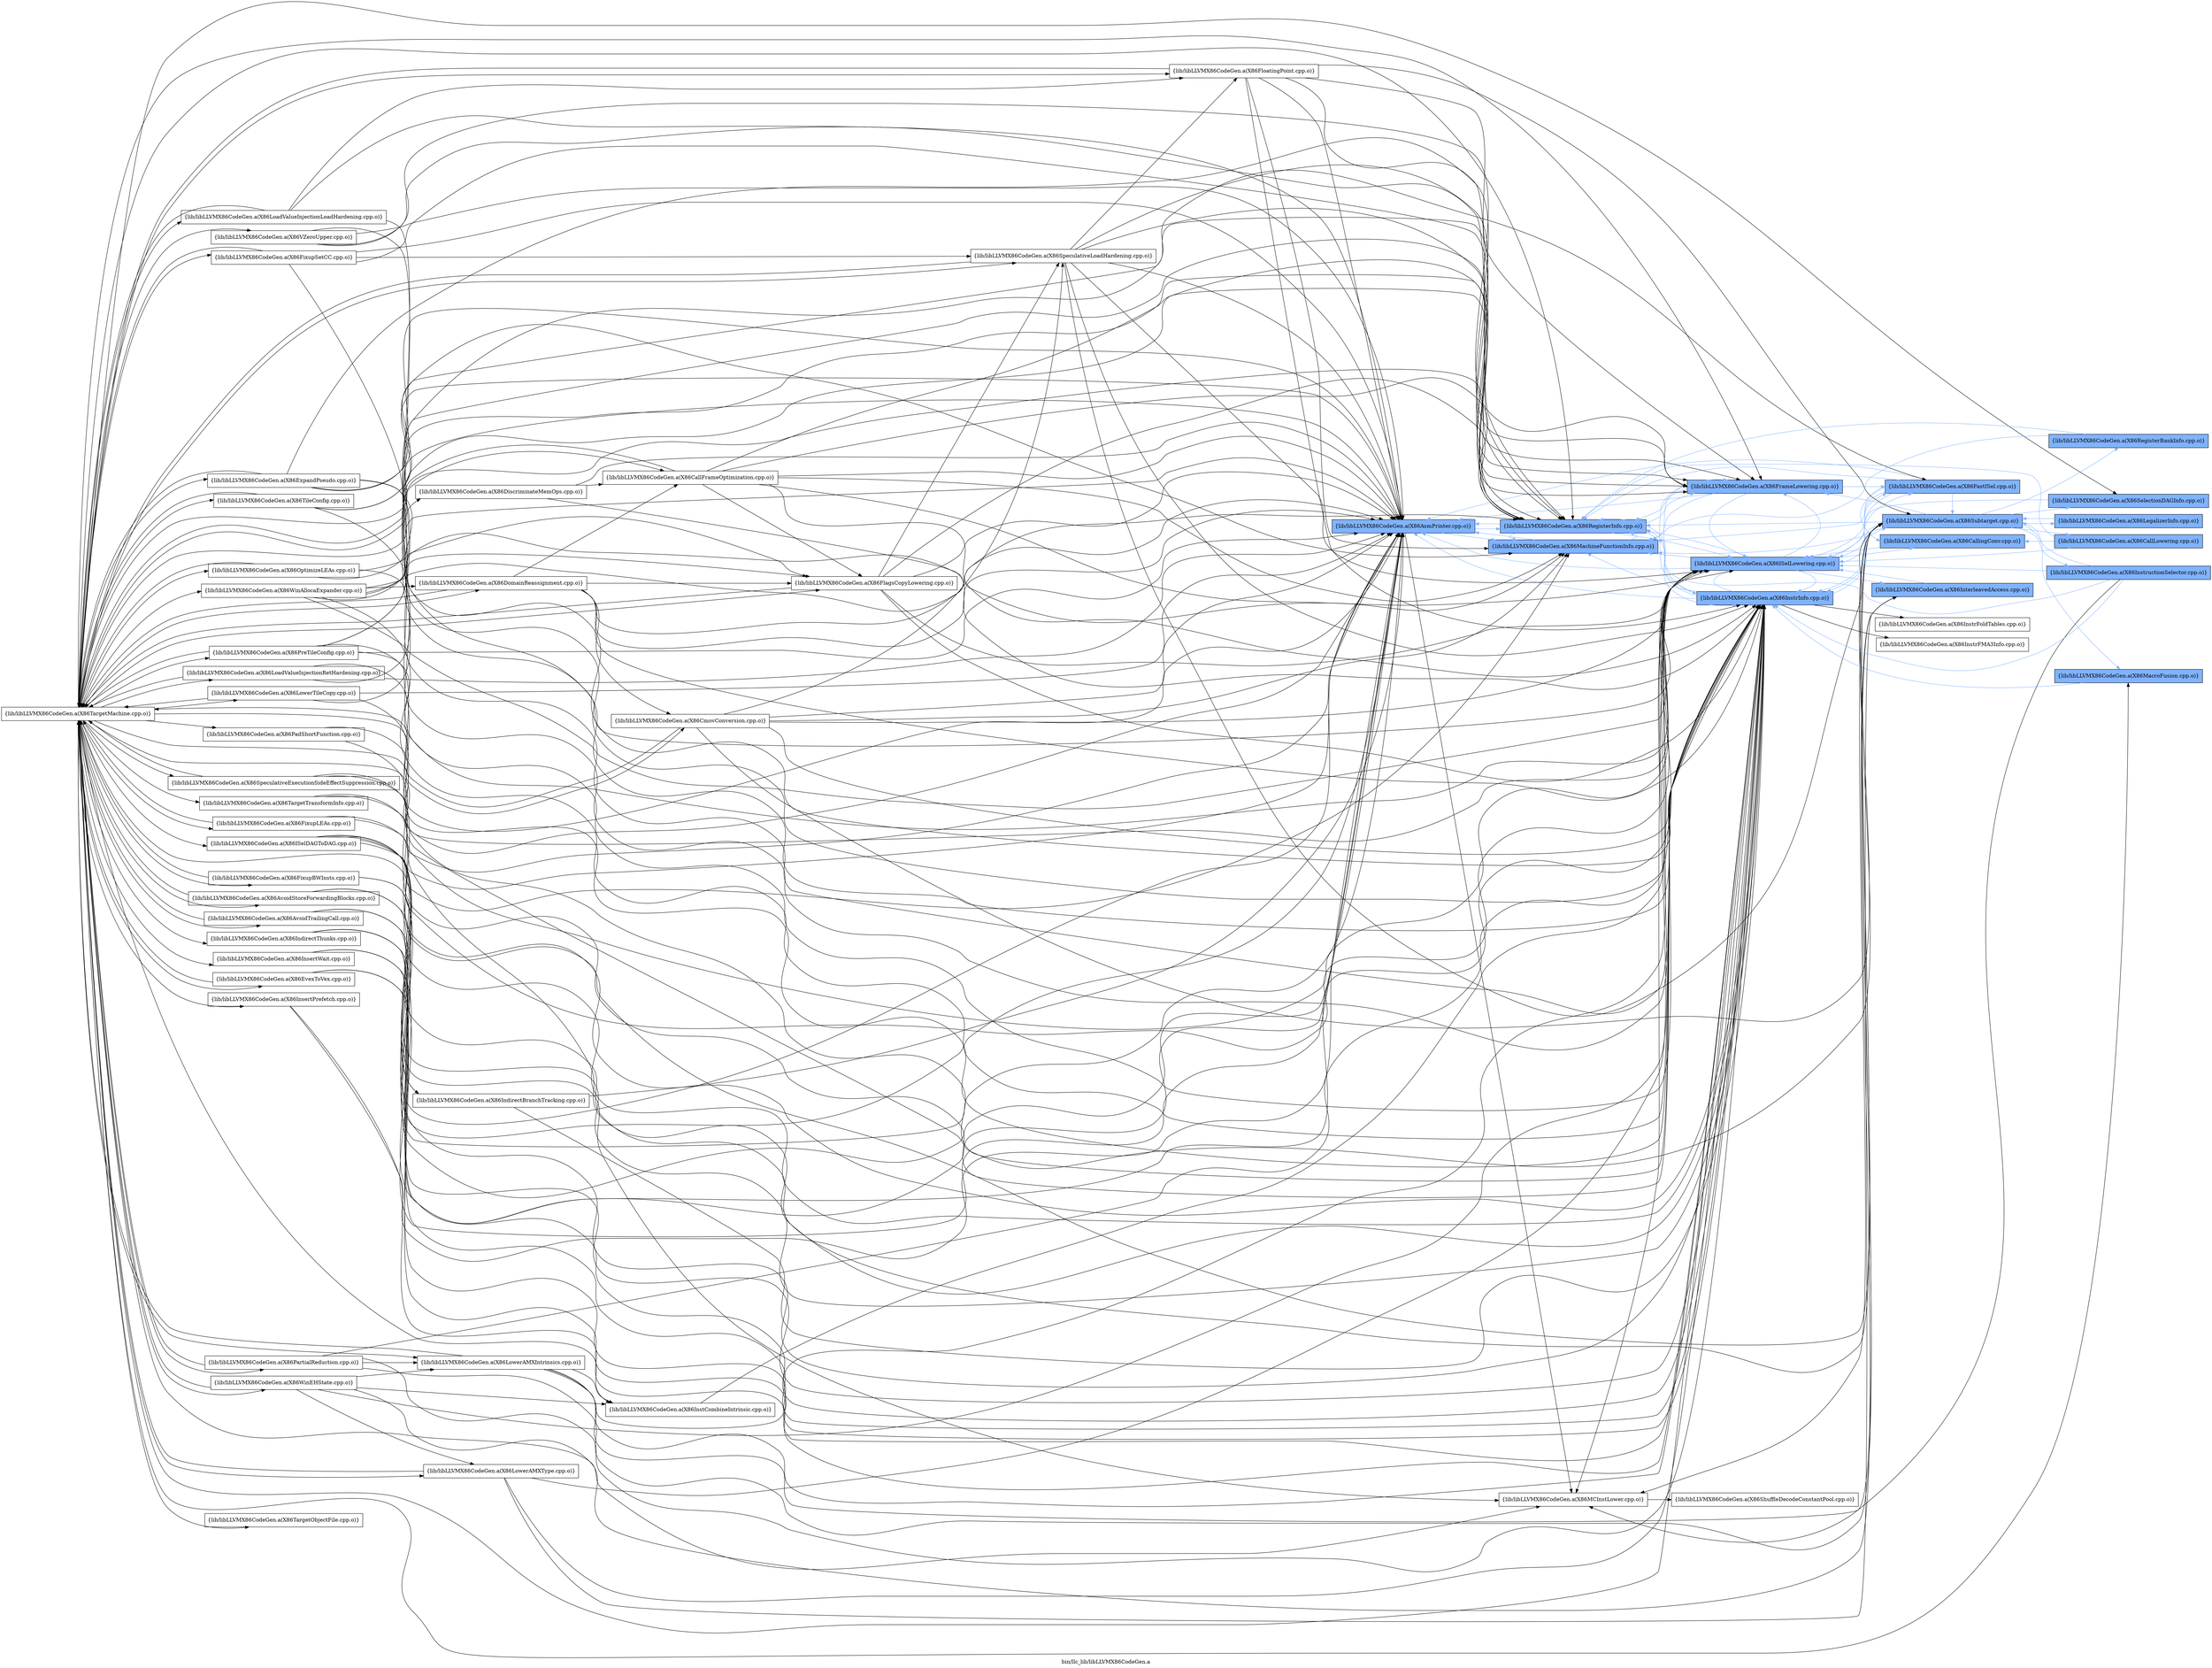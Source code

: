 digraph "bin/llc_lib/libLLVMX86CodeGen.a" {
	label="bin/llc_lib/libLLVMX86CodeGen.a";
	rankdir=LR;
	{ rank=same; Node0x55f0c0a354a8;  }
	{ rank=same; Node0x55f0c0a34828; Node0x55f0c0a341e8; Node0x55f0c0a33f18;  }
	{ rank=same; Node0x55f0c0a44b88; Node0x55f0c0a43aa8; Node0x55f0c0a42a68; Node0x55f0c0a46c58;  }
	{ rank=same; Node0x55f0c0a42ce8; Node0x55f0c0a45998; Node0x55f0c0a45808; Node0x55f0c0a3f688; Node0x55f0c0a46f28; Node0x55f0c0a466b8;  }

	Node0x55f0c0a354a8 [shape=record,shape=box,group=1,style=filled,fillcolor="0.600000 0.5 1",label="{lib/libLLVMX86CodeGen.a(X86AsmPrinter.cpp.o)}"];
	Node0x55f0c0a354a8 -> Node0x55f0c0a34828;
	Node0x55f0c0a354a8 -> Node0x55f0c0a341e8[color="0.600000 0.5 1"];
	Node0x55f0c0a354a8 -> Node0x55f0c0a33f18[color="0.600000 0.5 1"];
	Node0x55f0c0a430a8 [shape=record,shape=box,group=0,label="{lib/libLLVMX86CodeGen.a(X86TargetMachine.cpp.o)}"];
	Node0x55f0c0a430a8 -> Node0x55f0c0a354a8;
	Node0x55f0c0a430a8 -> Node0x55f0c0a34828;
	Node0x55f0c0a430a8 -> Node0x55f0c0a33f18;
	Node0x55f0c0a430a8 -> Node0x55f0c0a3bf88;
	Node0x55f0c0a430a8 -> Node0x55f0c0a3d108;
	Node0x55f0c0a430a8 -> Node0x55f0c0a3cc58;
	Node0x55f0c0a430a8 -> Node0x55f0c0a38338;
	Node0x55f0c0a430a8 -> Node0x55f0c0a39418;
	Node0x55f0c0a430a8 -> Node0x55f0c0a39c38;
	Node0x55f0c0a430a8 -> Node0x55f0c0a39aa8;
	Node0x55f0c0a430a8 -> Node0x55f0c0a3a228;
	Node0x55f0c0a430a8 -> Node0x55f0c0a36038;
	Node0x55f0c0a430a8 -> Node0x55f0c0a36c68;
	Node0x55f0c0a430a8 -> Node0x55f0c0a368f8;
	Node0x55f0c0a430a8 -> Node0x55f0c0a43aa8;
	Node0x55f0c0a430a8 -> Node0x55f0c0a42a68;
	Node0x55f0c0a430a8 -> Node0x55f0c0a46c58;
	Node0x55f0c0a430a8 -> Node0x55f0c0a3f688;
	Node0x55f0c0a430a8 -> Node0x55f0c0a3ef08;
	Node0x55f0c0a430a8 -> Node0x55f0c0a434b8;
	Node0x55f0c0a430a8 -> Node0x55f0c0a42928;
	Node0x55f0c0a430a8 -> Node0x55f0c0a47068;
	Node0x55f0c0a430a8 -> Node0x55f0c0a46898;
	Node0x55f0c0a430a8 -> Node0x55f0c0a463e8;
	Node0x55f0c0a430a8 -> Node0x55f0c0a45ad8;
	Node0x55f0c0a430a8 -> Node0x55f0c0a3b128;
	Node0x55f0c0a430a8 -> Node0x55f0c0a3af48;
	Node0x55f0c0a430a8 -> Node0x55f0c0a3a098;
	Node0x55f0c0a430a8 -> Node0x55f0c0a39ff8;
	Node0x55f0c0a430a8 -> Node0x55f0c0a39328;
	Node0x55f0c0a430a8 -> Node0x55f0c0a39148;
	Node0x55f0c0a430a8 -> Node0x55f0c0a384c8;
	Node0x55f0c0a430a8 -> Node0x55f0c0a38248;
	Node0x55f0c0a430a8 -> Node0x55f0c0a37a78;
	Node0x55f0c0a430a8 -> Node0x55f0c0a372a8;
	Node0x55f0c0a430a8 -> Node0x55f0c0a36b78;
	Node0x55f0c0a430a8 -> Node0x55f0c0a420b8;
	Node0x55f0c0a430a8 -> Node0x55f0c0a41988;
	Node0x55f0c0a430a8 -> Node0x55f0c0a3d888;
	Node0x55f0c0a430a8 -> Node0x55f0c0a3e508;
	Node0x55f0c0a430a8 -> Node0x55f0c0a3dc98;
	Node0x55f0c0a430a8 -> Node0x55f0c0a3e9b8;
	Node0x55f0c0a430a8 -> Node0x55f0c0a3f6d8;
	Node0x55f0c0a430a8 -> Node0x55f0c0a4f588;
	Node0x55f0c0a430a8 -> Node0x55f0c0a4fcb8;
	Node0x55f0c0a34828 [shape=record,shape=box,group=0,label="{lib/libLLVMX86CodeGen.a(X86MCInstLower.cpp.o)}"];
	Node0x55f0c0a34828 -> Node0x55f0c0a44b88;
	Node0x55f0c0a341e8 [shape=record,shape=box,group=1,style=filled,fillcolor="0.600000 0.5 1",label="{lib/libLLVMX86CodeGen.a(X86MachineFunctionInfo.cpp.o)}"];
	Node0x55f0c0a341e8 -> Node0x55f0c0a354a8[color="0.600000 0.5 1"];
	Node0x55f0c0a341e8 -> Node0x55f0c0a33f18[color="0.600000 0.5 1"];
	Node0x55f0c0a33f18 [shape=record,shape=box,group=1,style=filled,fillcolor="0.600000 0.5 1",label="{lib/libLLVMX86CodeGen.a(X86RegisterInfo.cpp.o)}"];
	Node0x55f0c0a33f18 -> Node0x55f0c0a354a8[color="0.600000 0.5 1"];
	Node0x55f0c0a33f18 -> Node0x55f0c0a341e8[color="0.600000 0.5 1"];
	Node0x55f0c0a33f18 -> Node0x55f0c0a43aa8[color="0.600000 0.5 1"];
	Node0x55f0c0a33f18 -> Node0x55f0c0a42a68[color="0.600000 0.5 1"];
	Node0x55f0c0a33f18 -> Node0x55f0c0a46c58[color="0.600000 0.5 1"];
	Node0x55f0c0a44b88 [shape=record,shape=box,group=0,label="{lib/libLLVMX86CodeGen.a(X86ShuffleDecodeConstantPool.cpp.o)}"];
	Node0x55f0c0a43aa8 [shape=record,shape=box,group=1,style=filled,fillcolor="0.600000 0.5 1",label="{lib/libLLVMX86CodeGen.a(X86ISelLowering.cpp.o)}"];
	Node0x55f0c0a43aa8 -> Node0x55f0c0a354a8[color="0.600000 0.5 1"];
	Node0x55f0c0a43aa8 -> Node0x55f0c0a34828;
	Node0x55f0c0a43aa8 -> Node0x55f0c0a341e8[color="0.600000 0.5 1"];
	Node0x55f0c0a43aa8 -> Node0x55f0c0a33f18[color="0.600000 0.5 1"];
	Node0x55f0c0a43aa8 -> Node0x55f0c0a42ce8[color="0.600000 0.5 1"];
	Node0x55f0c0a43aa8 -> Node0x55f0c0a42a68[color="0.600000 0.5 1"];
	Node0x55f0c0a43aa8 -> Node0x55f0c0a46c58[color="0.600000 0.5 1"];
	Node0x55f0c0a43aa8 -> Node0x55f0c0a45998[color="0.600000 0.5 1"];
	Node0x55f0c0a43aa8 -> Node0x55f0c0a45808[color="0.600000 0.5 1"];
	Node0x55f0c0a43aa8 -> Node0x55f0c0a3f688[color="0.600000 0.5 1"];
	Node0x55f0c0a42a68 [shape=record,shape=box,group=1,style=filled,fillcolor="0.600000 0.5 1",label="{lib/libLLVMX86CodeGen.a(X86InstrInfo.cpp.o)}"];
	Node0x55f0c0a42a68 -> Node0x55f0c0a354a8[color="0.600000 0.5 1"];
	Node0x55f0c0a42a68 -> Node0x55f0c0a341e8[color="0.600000 0.5 1"];
	Node0x55f0c0a42a68 -> Node0x55f0c0a33f18[color="0.600000 0.5 1"];
	Node0x55f0c0a42a68 -> Node0x55f0c0a43aa8[color="0.600000 0.5 1"];
	Node0x55f0c0a42a68 -> Node0x55f0c0a42ce8[color="0.600000 0.5 1"];
	Node0x55f0c0a42a68 -> Node0x55f0c0a46f28;
	Node0x55f0c0a42a68 -> Node0x55f0c0a46c58[color="0.600000 0.5 1"];
	Node0x55f0c0a42a68 -> Node0x55f0c0a466b8;
	Node0x55f0c0a46c58 [shape=record,shape=box,group=1,style=filled,fillcolor="0.600000 0.5 1",label="{lib/libLLVMX86CodeGen.a(X86FrameLowering.cpp.o)}"];
	Node0x55f0c0a46c58 -> Node0x55f0c0a354a8[color="0.600000 0.5 1"];
	Node0x55f0c0a46c58 -> Node0x55f0c0a341e8[color="0.600000 0.5 1"];
	Node0x55f0c0a46c58 -> Node0x55f0c0a33f18[color="0.600000 0.5 1"];
	Node0x55f0c0a46c58 -> Node0x55f0c0a43aa8[color="0.600000 0.5 1"];
	Node0x55f0c0a46c58 -> Node0x55f0c0a42ce8[color="0.600000 0.5 1"];
	Node0x55f0c0a46c58 -> Node0x55f0c0a42a68[color="0.600000 0.5 1"];
	Node0x55f0c0a42ce8 [shape=record,shape=box,group=1,style=filled,fillcolor="0.600000 0.5 1",label="{lib/libLLVMX86CodeGen.a(X86FastISel.cpp.o)}"];
	Node0x55f0c0a42ce8 -> Node0x55f0c0a354a8[color="0.600000 0.5 1"];
	Node0x55f0c0a42ce8 -> Node0x55f0c0a341e8[color="0.600000 0.5 1"];
	Node0x55f0c0a42ce8 -> Node0x55f0c0a33f18[color="0.600000 0.5 1"];
	Node0x55f0c0a42ce8 -> Node0x55f0c0a43aa8[color="0.600000 0.5 1"];
	Node0x55f0c0a42ce8 -> Node0x55f0c0a42a68[color="0.600000 0.5 1"];
	Node0x55f0c0a42ce8 -> Node0x55f0c0a45998[color="0.600000 0.5 1"];
	Node0x55f0c0a42ce8 -> Node0x55f0c0a3f688[color="0.600000 0.5 1"];
	Node0x55f0c0a45998 [shape=record,shape=box,group=1,style=filled,fillcolor="0.600000 0.5 1",label="{lib/libLLVMX86CodeGen.a(X86CallingConv.cpp.o)}"];
	Node0x55f0c0a45998 -> Node0x55f0c0a43aa8[color="0.600000 0.5 1"];
	Node0x55f0c0a45808 [shape=record,shape=box,group=1,style=filled,fillcolor="0.600000 0.5 1",label="{lib/libLLVMX86CodeGen.a(X86InterleavedAccess.cpp.o)}"];
	Node0x55f0c0a45808 -> Node0x55f0c0a43aa8[color="0.600000 0.5 1"];
	Node0x55f0c0a3f688 [shape=record,shape=box,group=1,style=filled,fillcolor="0.600000 0.5 1",label="{lib/libLLVMX86CodeGen.a(X86Subtarget.cpp.o)}"];
	Node0x55f0c0a3f688 -> Node0x55f0c0a34828;
	Node0x55f0c0a3f688 -> Node0x55f0c0a341e8[color="0.600000 0.5 1"];
	Node0x55f0c0a3f688 -> Node0x55f0c0a33f18[color="0.600000 0.5 1"];
	Node0x55f0c0a3f688 -> Node0x55f0c0a43aa8[color="0.600000 0.5 1"];
	Node0x55f0c0a3f688 -> Node0x55f0c0a42a68[color="0.600000 0.5 1"];
	Node0x55f0c0a3f688 -> Node0x55f0c0a46c58[color="0.600000 0.5 1"];
	Node0x55f0c0a3f688 -> Node0x55f0c0a3ef08[color="0.600000 0.5 1"];
	Node0x55f0c0a3f688 -> Node0x55f0c0a40088[color="0.600000 0.5 1"];
	Node0x55f0c0a3f688 -> Node0x55f0c0a3fe58[color="0.600000 0.5 1"];
	Node0x55f0c0a3f688 -> Node0x55f0c0a443b8[color="0.600000 0.5 1"];
	Node0x55f0c0a3f688 -> Node0x55f0c0a43b98[color="0.600000 0.5 1"];
	Node0x55f0c0a3f688 -> Node0x55f0c0a434b8[color="0.600000 0.5 1"];
	Node0x55f0c0a46f28 [shape=record,shape=box,group=0,label="{lib/libLLVMX86CodeGen.a(X86InstrFoldTables.cpp.o)}"];
	Node0x55f0c0a466b8 [shape=record,shape=box,group=0,label="{lib/libLLVMX86CodeGen.a(X86InstrFMA3Info.cpp.o)}"];
	Node0x55f0c0a3ef08 [shape=record,shape=box,group=1,style=filled,fillcolor="0.600000 0.5 1",label="{lib/libLLVMX86CodeGen.a(X86SelectionDAGInfo.cpp.o)}"];
	Node0x55f0c0a3ef08 -> Node0x55f0c0a43aa8[color="0.600000 0.5 1"];
	Node0x55f0c0a40088 [shape=record,shape=box,group=1,style=filled,fillcolor="0.600000 0.5 1",label="{lib/libLLVMX86CodeGen.a(X86CallLowering.cpp.o)}"];
	Node0x55f0c0a40088 -> Node0x55f0c0a33f18[color="0.600000 0.5 1"];
	Node0x55f0c0a40088 -> Node0x55f0c0a43aa8[color="0.600000 0.5 1"];
	Node0x55f0c0a40088 -> Node0x55f0c0a45998[color="0.600000 0.5 1"];
	Node0x55f0c0a3fe58 [shape=record,shape=box,group=1,style=filled,fillcolor="0.600000 0.5 1",label="{lib/libLLVMX86CodeGen.a(X86LegalizerInfo.cpp.o)}"];
	Node0x55f0c0a3fe58 -> Node0x55f0c0a3f688[color="0.600000 0.5 1"];
	Node0x55f0c0a443b8 [shape=record,shape=box,group=1,style=filled,fillcolor="0.600000 0.5 1",label="{lib/libLLVMX86CodeGen.a(X86RegisterBankInfo.cpp.o)}"];
	Node0x55f0c0a443b8 -> Node0x55f0c0a341e8[color="0.600000 0.5 1"];
	Node0x55f0c0a443b8 -> Node0x55f0c0a33f18[color="0.600000 0.5 1"];
	Node0x55f0c0a43b98 [shape=record,shape=box,group=1,style=filled,fillcolor="0.600000 0.5 1",label="{lib/libLLVMX86CodeGen.a(X86InstructionSelector.cpp.o)}"];
	Node0x55f0c0a43b98 -> Node0x55f0c0a34828;
	Node0x55f0c0a43b98 -> Node0x55f0c0a33f18[color="0.600000 0.5 1"];
	Node0x55f0c0a43b98 -> Node0x55f0c0a43aa8[color="0.600000 0.5 1"];
	Node0x55f0c0a43b98 -> Node0x55f0c0a42a68[color="0.600000 0.5 1"];
	Node0x55f0c0a43b98 -> Node0x55f0c0a3f688[color="0.600000 0.5 1"];
	Node0x55f0c0a434b8 [shape=record,shape=box,group=1,style=filled,fillcolor="0.600000 0.5 1",label="{lib/libLLVMX86CodeGen.a(X86MacroFusion.cpp.o)}"];
	Node0x55f0c0a434b8 -> Node0x55f0c0a42a68[color="0.600000 0.5 1"];
	Node0x55f0c0a3bf88 [shape=record,shape=box,group=0,label="{lib/libLLVMX86CodeGen.a(X86ExpandPseudo.cpp.o)}"];
	Node0x55f0c0a3bf88 -> Node0x55f0c0a354a8;
	Node0x55f0c0a3bf88 -> Node0x55f0c0a341e8;
	Node0x55f0c0a3bf88 -> Node0x55f0c0a43aa8;
	Node0x55f0c0a3bf88 -> Node0x55f0c0a42a68;
	Node0x55f0c0a3bf88 -> Node0x55f0c0a46c58;
	Node0x55f0c0a3bf88 -> Node0x55f0c0a430a8;
	Node0x55f0c0a3d108 [shape=record,shape=box,group=0,label="{lib/libLLVMX86CodeGen.a(X86LowerTileCopy.cpp.o)}"];
	Node0x55f0c0a3d108 -> Node0x55f0c0a354a8;
	Node0x55f0c0a3d108 -> Node0x55f0c0a33f18;
	Node0x55f0c0a3d108 -> Node0x55f0c0a42a68;
	Node0x55f0c0a3d108 -> Node0x55f0c0a430a8;
	Node0x55f0c0a3cc58 [shape=record,shape=box,group=0,label="{lib/libLLVMX86CodeGen.a(X86FloatingPoint.cpp.o)}"];
	Node0x55f0c0a3cc58 -> Node0x55f0c0a354a8;
	Node0x55f0c0a3cc58 -> Node0x55f0c0a341e8;
	Node0x55f0c0a3cc58 -> Node0x55f0c0a33f18;
	Node0x55f0c0a3cc58 -> Node0x55f0c0a42a68;
	Node0x55f0c0a3cc58 -> Node0x55f0c0a46c58;
	Node0x55f0c0a3cc58 -> Node0x55f0c0a3f688;
	Node0x55f0c0a3cc58 -> Node0x55f0c0a430a8;
	Node0x55f0c0a38338 [shape=record,shape=box,group=0,label="{lib/libLLVMX86CodeGen.a(X86LoadValueInjectionLoadHardening.cpp.o)}"];
	Node0x55f0c0a38338 -> Node0x55f0c0a354a8;
	Node0x55f0c0a38338 -> Node0x55f0c0a3cc58;
	Node0x55f0c0a38338 -> Node0x55f0c0a42a68;
	Node0x55f0c0a38338 -> Node0x55f0c0a430a8;
	Node0x55f0c0a39418 [shape=record,shape=box,group=0,label="{lib/libLLVMX86CodeGen.a(X86TileConfig.cpp.o)}"];
	Node0x55f0c0a39418 -> Node0x55f0c0a354a8;
	Node0x55f0c0a39418 -> Node0x55f0c0a42a68;
	Node0x55f0c0a39418 -> Node0x55f0c0a46c58;
	Node0x55f0c0a39418 -> Node0x55f0c0a430a8;
	Node0x55f0c0a39c38 [shape=record,shape=box,group=0,label="{lib/libLLVMX86CodeGen.a(X86SpeculativeLoadHardening.cpp.o)}"];
	Node0x55f0c0a39c38 -> Node0x55f0c0a354a8;
	Node0x55f0c0a39c38 -> Node0x55f0c0a33f18;
	Node0x55f0c0a39c38 -> Node0x55f0c0a3cc58;
	Node0x55f0c0a39c38 -> Node0x55f0c0a43aa8;
	Node0x55f0c0a39c38 -> Node0x55f0c0a42a68;
	Node0x55f0c0a39c38 -> Node0x55f0c0a46c58;
	Node0x55f0c0a39c38 -> Node0x55f0c0a3f688;
	Node0x55f0c0a39c38 -> Node0x55f0c0a430a8;
	Node0x55f0c0a39aa8 [shape=record,shape=box,group=0,label="{lib/libLLVMX86CodeGen.a(X86FlagsCopyLowering.cpp.o)}"];
	Node0x55f0c0a39aa8 -> Node0x55f0c0a354a8;
	Node0x55f0c0a39aa8 -> Node0x55f0c0a33f18;
	Node0x55f0c0a39aa8 -> Node0x55f0c0a39c38;
	Node0x55f0c0a39aa8 -> Node0x55f0c0a43aa8;
	Node0x55f0c0a39aa8 -> Node0x55f0c0a42a68;
	Node0x55f0c0a39aa8 -> Node0x55f0c0a430a8;
	Node0x55f0c0a3a228 [shape=record,shape=box,group=0,label="{lib/libLLVMX86CodeGen.a(X86FixupSetCC.cpp.o)}"];
	Node0x55f0c0a3a228 -> Node0x55f0c0a354a8;
	Node0x55f0c0a3a228 -> Node0x55f0c0a33f18;
	Node0x55f0c0a3a228 -> Node0x55f0c0a39c38;
	Node0x55f0c0a3a228 -> Node0x55f0c0a42a68;
	Node0x55f0c0a3a228 -> Node0x55f0c0a430a8;
	Node0x55f0c0a36038 [shape=record,shape=box,group=0,label="{lib/libLLVMX86CodeGen.a(X86OptimizeLEAs.cpp.o)}"];
	Node0x55f0c0a36038 -> Node0x55f0c0a354a8;
	Node0x55f0c0a36038 -> Node0x55f0c0a39aa8;
	Node0x55f0c0a36038 -> Node0x55f0c0a42a68;
	Node0x55f0c0a36038 -> Node0x55f0c0a430a8;
	Node0x55f0c0a36c68 [shape=record,shape=box,group=0,label="{lib/libLLVMX86CodeGen.a(X86CallFrameOptimization.cpp.o)}"];
	Node0x55f0c0a36c68 -> Node0x55f0c0a354a8;
	Node0x55f0c0a36c68 -> Node0x55f0c0a341e8;
	Node0x55f0c0a36c68 -> Node0x55f0c0a33f18;
	Node0x55f0c0a36c68 -> Node0x55f0c0a39aa8;
	Node0x55f0c0a36c68 -> Node0x55f0c0a43aa8;
	Node0x55f0c0a36c68 -> Node0x55f0c0a42a68;
	Node0x55f0c0a36c68 -> Node0x55f0c0a46c58;
	Node0x55f0c0a36c68 -> Node0x55f0c0a430a8;
	Node0x55f0c0a368f8 [shape=record,shape=box,group=0,label="{lib/libLLVMX86CodeGen.a(X86AvoidStoreForwardingBlocks.cpp.o)}"];
	Node0x55f0c0a368f8 -> Node0x55f0c0a354a8;
	Node0x55f0c0a368f8 -> Node0x55f0c0a42a68;
	Node0x55f0c0a368f8 -> Node0x55f0c0a430a8;
	Node0x55f0c0a42928 [shape=record,shape=box,group=0,label="{lib/libLLVMX86CodeGen.a(X86InstCombineIntrinsic.cpp.o)}"];
	Node0x55f0c0a42928 -> Node0x55f0c0a43aa8;
	Node0x55f0c0a47068 [shape=record,shape=box,group=0,label="{lib/libLLVMX86CodeGen.a(X86SpeculativeExecutionSideEffectSuppression.cpp.o)}"];
	Node0x55f0c0a47068 -> Node0x55f0c0a354a8;
	Node0x55f0c0a47068 -> Node0x55f0c0a42a68;
	Node0x55f0c0a47068 -> Node0x55f0c0a430a8;
	Node0x55f0c0a46898 [shape=record,shape=box,group=0,label="{lib/libLLVMX86CodeGen.a(X86IndirectThunks.cpp.o)}"];
	Node0x55f0c0a46898 -> Node0x55f0c0a354a8;
	Node0x55f0c0a46898 -> Node0x55f0c0a43aa8;
	Node0x55f0c0a46898 -> Node0x55f0c0a42a68;
	Node0x55f0c0a463e8 [shape=record,shape=box,group=0,label="{lib/libLLVMX86CodeGen.a(X86LoadValueInjectionRetHardening.cpp.o)}"];
	Node0x55f0c0a463e8 -> Node0x55f0c0a354a8;
	Node0x55f0c0a463e8 -> Node0x55f0c0a33f18;
	Node0x55f0c0a463e8 -> Node0x55f0c0a42a68;
	Node0x55f0c0a463e8 -> Node0x55f0c0a430a8;
	Node0x55f0c0a45ad8 [shape=record,shape=box,group=0,label="{lib/libLLVMX86CodeGen.a(X86AvoidTrailingCall.cpp.o)}"];
	Node0x55f0c0a45ad8 -> Node0x55f0c0a354a8;
	Node0x55f0c0a45ad8 -> Node0x55f0c0a42a68;
	Node0x55f0c0a45ad8 -> Node0x55f0c0a430a8;
	Node0x55f0c0a3b128 [shape=record,shape=box,group=0,label="{lib/libLLVMX86CodeGen.a(X86PreTileConfig.cpp.o)}"];
	Node0x55f0c0a3b128 -> Node0x55f0c0a354a8;
	Node0x55f0c0a3b128 -> Node0x55f0c0a33f18;
	Node0x55f0c0a3b128 -> Node0x55f0c0a43aa8;
	Node0x55f0c0a3b128 -> Node0x55f0c0a42ce8;
	Node0x55f0c0a3b128 -> Node0x55f0c0a42a68;
	Node0x55f0c0a3b128 -> Node0x55f0c0a430a8;
	Node0x55f0c0a3af48 [shape=record,shape=box,group=0,label="{lib/libLLVMX86CodeGen.a(X86CmovConversion.cpp.o)}"];
	Node0x55f0c0a3af48 -> Node0x55f0c0a354a8;
	Node0x55f0c0a3af48 -> Node0x55f0c0a341e8;
	Node0x55f0c0a3af48 -> Node0x55f0c0a39c38;
	Node0x55f0c0a3af48 -> Node0x55f0c0a43aa8;
	Node0x55f0c0a3af48 -> Node0x55f0c0a42a68;
	Node0x55f0c0a3af48 -> Node0x55f0c0a3f688;
	Node0x55f0c0a3af48 -> Node0x55f0c0a430a8;
	Node0x55f0c0a3a098 [shape=record,shape=box,group=0,label="{lib/libLLVMX86CodeGen.a(X86ISelDAGToDAG.cpp.o)}"];
	Node0x55f0c0a3a098 -> Node0x55f0c0a354a8;
	Node0x55f0c0a3a098 -> Node0x55f0c0a34828;
	Node0x55f0c0a3a098 -> Node0x55f0c0a341e8;
	Node0x55f0c0a3a098 -> Node0x55f0c0a43aa8;
	Node0x55f0c0a3a098 -> Node0x55f0c0a42a68;
	Node0x55f0c0a3a098 -> Node0x55f0c0a3f688;
	Node0x55f0c0a3a098 -> Node0x55f0c0a39ff8;
	Node0x55f0c0a39ff8 [shape=record,shape=box,group=0,label="{lib/libLLVMX86CodeGen.a(X86IndirectBranchTracking.cpp.o)}"];
	Node0x55f0c0a39ff8 -> Node0x55f0c0a354a8;
	Node0x55f0c0a39ff8 -> Node0x55f0c0a42a68;
	Node0x55f0c0a39328 [shape=record,shape=box,group=0,label="{lib/libLLVMX86CodeGen.a(X86EvexToVex.cpp.o)}"];
	Node0x55f0c0a39328 -> Node0x55f0c0a354a8;
	Node0x55f0c0a39328 -> Node0x55f0c0a42a68;
	Node0x55f0c0a39328 -> Node0x55f0c0a430a8;
	Node0x55f0c0a39148 [shape=record,shape=box,group=0,label="{lib/libLLVMX86CodeGen.a(X86DiscriminateMemOps.cpp.o)}"];
	Node0x55f0c0a39148 -> Node0x55f0c0a354a8;
	Node0x55f0c0a39148 -> Node0x55f0c0a36c68;
	Node0x55f0c0a39148 -> Node0x55f0c0a42a68;
	Node0x55f0c0a384c8 [shape=record,shape=box,group=0,label="{lib/libLLVMX86CodeGen.a(X86InsertPrefetch.cpp.o)}"];
	Node0x55f0c0a384c8 -> Node0x55f0c0a354a8;
	Node0x55f0c0a384c8 -> Node0x55f0c0a42a68;
	Node0x55f0c0a38248 [shape=record,shape=box,group=0,label="{lib/libLLVMX86CodeGen.a(X86FixupBWInsts.cpp.o)}"];
	Node0x55f0c0a38248 -> Node0x55f0c0a354a8;
	Node0x55f0c0a38248 -> Node0x55f0c0a42a68;
	Node0x55f0c0a38248 -> Node0x55f0c0a430a8;
	Node0x55f0c0a37a78 [shape=record,shape=box,group=0,label="{lib/libLLVMX86CodeGen.a(X86PadShortFunction.cpp.o)}"];
	Node0x55f0c0a37a78 -> Node0x55f0c0a354a8;
	Node0x55f0c0a37a78 -> Node0x55f0c0a42a68;
	Node0x55f0c0a372a8 [shape=record,shape=box,group=0,label="{lib/libLLVMX86CodeGen.a(X86FixupLEAs.cpp.o)}"];
	Node0x55f0c0a372a8 -> Node0x55f0c0a354a8;
	Node0x55f0c0a372a8 -> Node0x55f0c0a42a68;
	Node0x55f0c0a372a8 -> Node0x55f0c0a430a8;
	Node0x55f0c0a36b78 [shape=record,shape=box,group=0,label="{lib/libLLVMX86CodeGen.a(X86LowerAMXIntrinsics.cpp.o)}"];
	Node0x55f0c0a36b78 -> Node0x55f0c0a43aa8;
	Node0x55f0c0a36b78 -> Node0x55f0c0a42a68;
	Node0x55f0c0a36b78 -> Node0x55f0c0a45808;
	Node0x55f0c0a36b78 -> Node0x55f0c0a430a8;
	Node0x55f0c0a36b78 -> Node0x55f0c0a42928;
	Node0x55f0c0a420b8 [shape=record,shape=box,group=0,label="{lib/libLLVMX86CodeGen.a(X86LowerAMXType.cpp.o)}"];
	Node0x55f0c0a420b8 -> Node0x55f0c0a43aa8;
	Node0x55f0c0a420b8 -> Node0x55f0c0a42a68;
	Node0x55f0c0a420b8 -> Node0x55f0c0a45808;
	Node0x55f0c0a420b8 -> Node0x55f0c0a430a8;
	Node0x55f0c0a41988 [shape=record,shape=box,group=0,label="{lib/libLLVMX86CodeGen.a(X86DomainReassignment.cpp.o)}"];
	Node0x55f0c0a41988 -> Node0x55f0c0a354a8;
	Node0x55f0c0a41988 -> Node0x55f0c0a33f18;
	Node0x55f0c0a41988 -> Node0x55f0c0a39aa8;
	Node0x55f0c0a41988 -> Node0x55f0c0a36c68;
	Node0x55f0c0a41988 -> Node0x55f0c0a42a68;
	Node0x55f0c0a41988 -> Node0x55f0c0a430a8;
	Node0x55f0c0a41988 -> Node0x55f0c0a3af48;
	Node0x55f0c0a3d888 [shape=record,shape=box,group=0,label="{lib/libLLVMX86CodeGen.a(X86PartialReduction.cpp.o)}"];
	Node0x55f0c0a3d888 -> Node0x55f0c0a43aa8;
	Node0x55f0c0a3d888 -> Node0x55f0c0a42a68;
	Node0x55f0c0a3d888 -> Node0x55f0c0a45808;
	Node0x55f0c0a3d888 -> Node0x55f0c0a430a8;
	Node0x55f0c0a3d888 -> Node0x55f0c0a36b78;
	Node0x55f0c0a3e508 [shape=record,shape=box,group=0,label="{lib/libLLVMX86CodeGen.a(X86TargetObjectFile.cpp.o)}"];
	Node0x55f0c0a3dc98 [shape=record,shape=box,group=0,label="{lib/libLLVMX86CodeGen.a(X86TargetTransformInfo.cpp.o)}"];
	Node0x55f0c0a3dc98 -> Node0x55f0c0a43aa8;
	Node0x55f0c0a3dc98 -> Node0x55f0c0a3f688;
	Node0x55f0c0a3e9b8 [shape=record,shape=box,group=0,label="{lib/libLLVMX86CodeGen.a(X86VZeroUpper.cpp.o)}"];
	Node0x55f0c0a3e9b8 -> Node0x55f0c0a354a8;
	Node0x55f0c0a3e9b8 -> Node0x55f0c0a33f18;
	Node0x55f0c0a3e9b8 -> Node0x55f0c0a42a68;
	Node0x55f0c0a3e9b8 -> Node0x55f0c0a46c58;
	Node0x55f0c0a3f6d8 [shape=record,shape=box,group=0,label="{lib/libLLVMX86CodeGen.a(X86WinAllocaExpander.cpp.o)}"];
	Node0x55f0c0a3f6d8 -> Node0x55f0c0a354a8;
	Node0x55f0c0a3f6d8 -> Node0x55f0c0a341e8;
	Node0x55f0c0a3f6d8 -> Node0x55f0c0a39aa8;
	Node0x55f0c0a3f6d8 -> Node0x55f0c0a43aa8;
	Node0x55f0c0a3f6d8 -> Node0x55f0c0a42a68;
	Node0x55f0c0a3f6d8 -> Node0x55f0c0a46c58;
	Node0x55f0c0a3f6d8 -> Node0x55f0c0a41988;
	Node0x55f0c0a4f588 [shape=record,shape=box,group=0,label="{lib/libLLVMX86CodeGen.a(X86WinEHState.cpp.o)}"];
	Node0x55f0c0a4f588 -> Node0x55f0c0a43aa8;
	Node0x55f0c0a4f588 -> Node0x55f0c0a45808;
	Node0x55f0c0a4f588 -> Node0x55f0c0a430a8;
	Node0x55f0c0a4f588 -> Node0x55f0c0a42928;
	Node0x55f0c0a4f588 -> Node0x55f0c0a36b78;
	Node0x55f0c0a4f588 -> Node0x55f0c0a420b8;
	Node0x55f0c0a4fcb8 [shape=record,shape=box,group=0,label="{lib/libLLVMX86CodeGen.a(X86InsertWait.cpp.o)}"];
	Node0x55f0c0a4fcb8 -> Node0x55f0c0a354a8;
	Node0x55f0c0a4fcb8 -> Node0x55f0c0a42a68;
}
